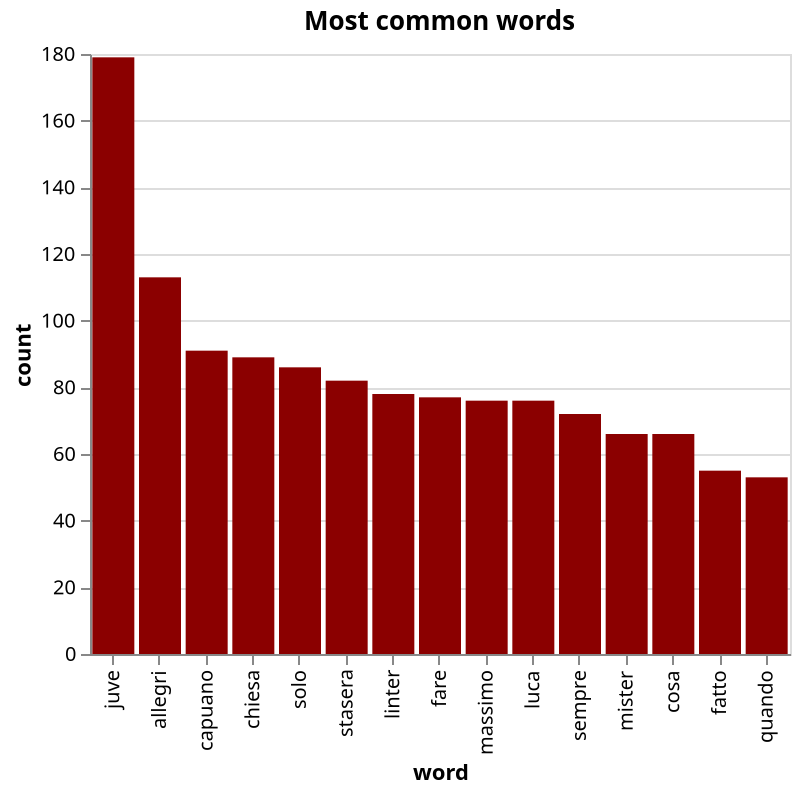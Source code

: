 {
  "config": {"view": {"continuousWidth": 400, "continuousHeight": 300}},
  "data": {"name": "data-c6ca2b1459c219e83f4ec06b23a69602"},
  "mark": {"type": "bar", "color": "darkred", "tooltip": true},
  "encoding": {
    "x": {"field": "word", "sort": null, "type": "nominal"},
    "y": {"field": "count", "type": "quantitative"}
  },
  "title": "Most common words",
  "width": "container",
  "$schema": "https://vega.github.io/schema/vega-lite/v4.17.0.json",
  "datasets": {
    "data-c6ca2b1459c219e83f4ec06b23a69602": [
      {"word": "juve", "count": 179},
      {"word": "allegri", "count": 113},
      {"word": "capuano", "count": 91},
      {"word": "chiesa", "count": 89},
      {"word": "solo", "count": 86},
      {"word": "stasera", "count": 82},
      {"word": "linter", "count": 78},
      {"word": "fare", "count": 77},
      {"word": "massimo", "count": 76},
      {"word": "luca", "count": 76},
      {"word": "sempre", "count": 72},
      {"word": "mister", "count": 66},
      {"word": "cosa", "count": 66},
      {"word": "fatto", "count": 55},
      {"word": "quando", "count": 53}
    ],
    "width": "container"
  }
}